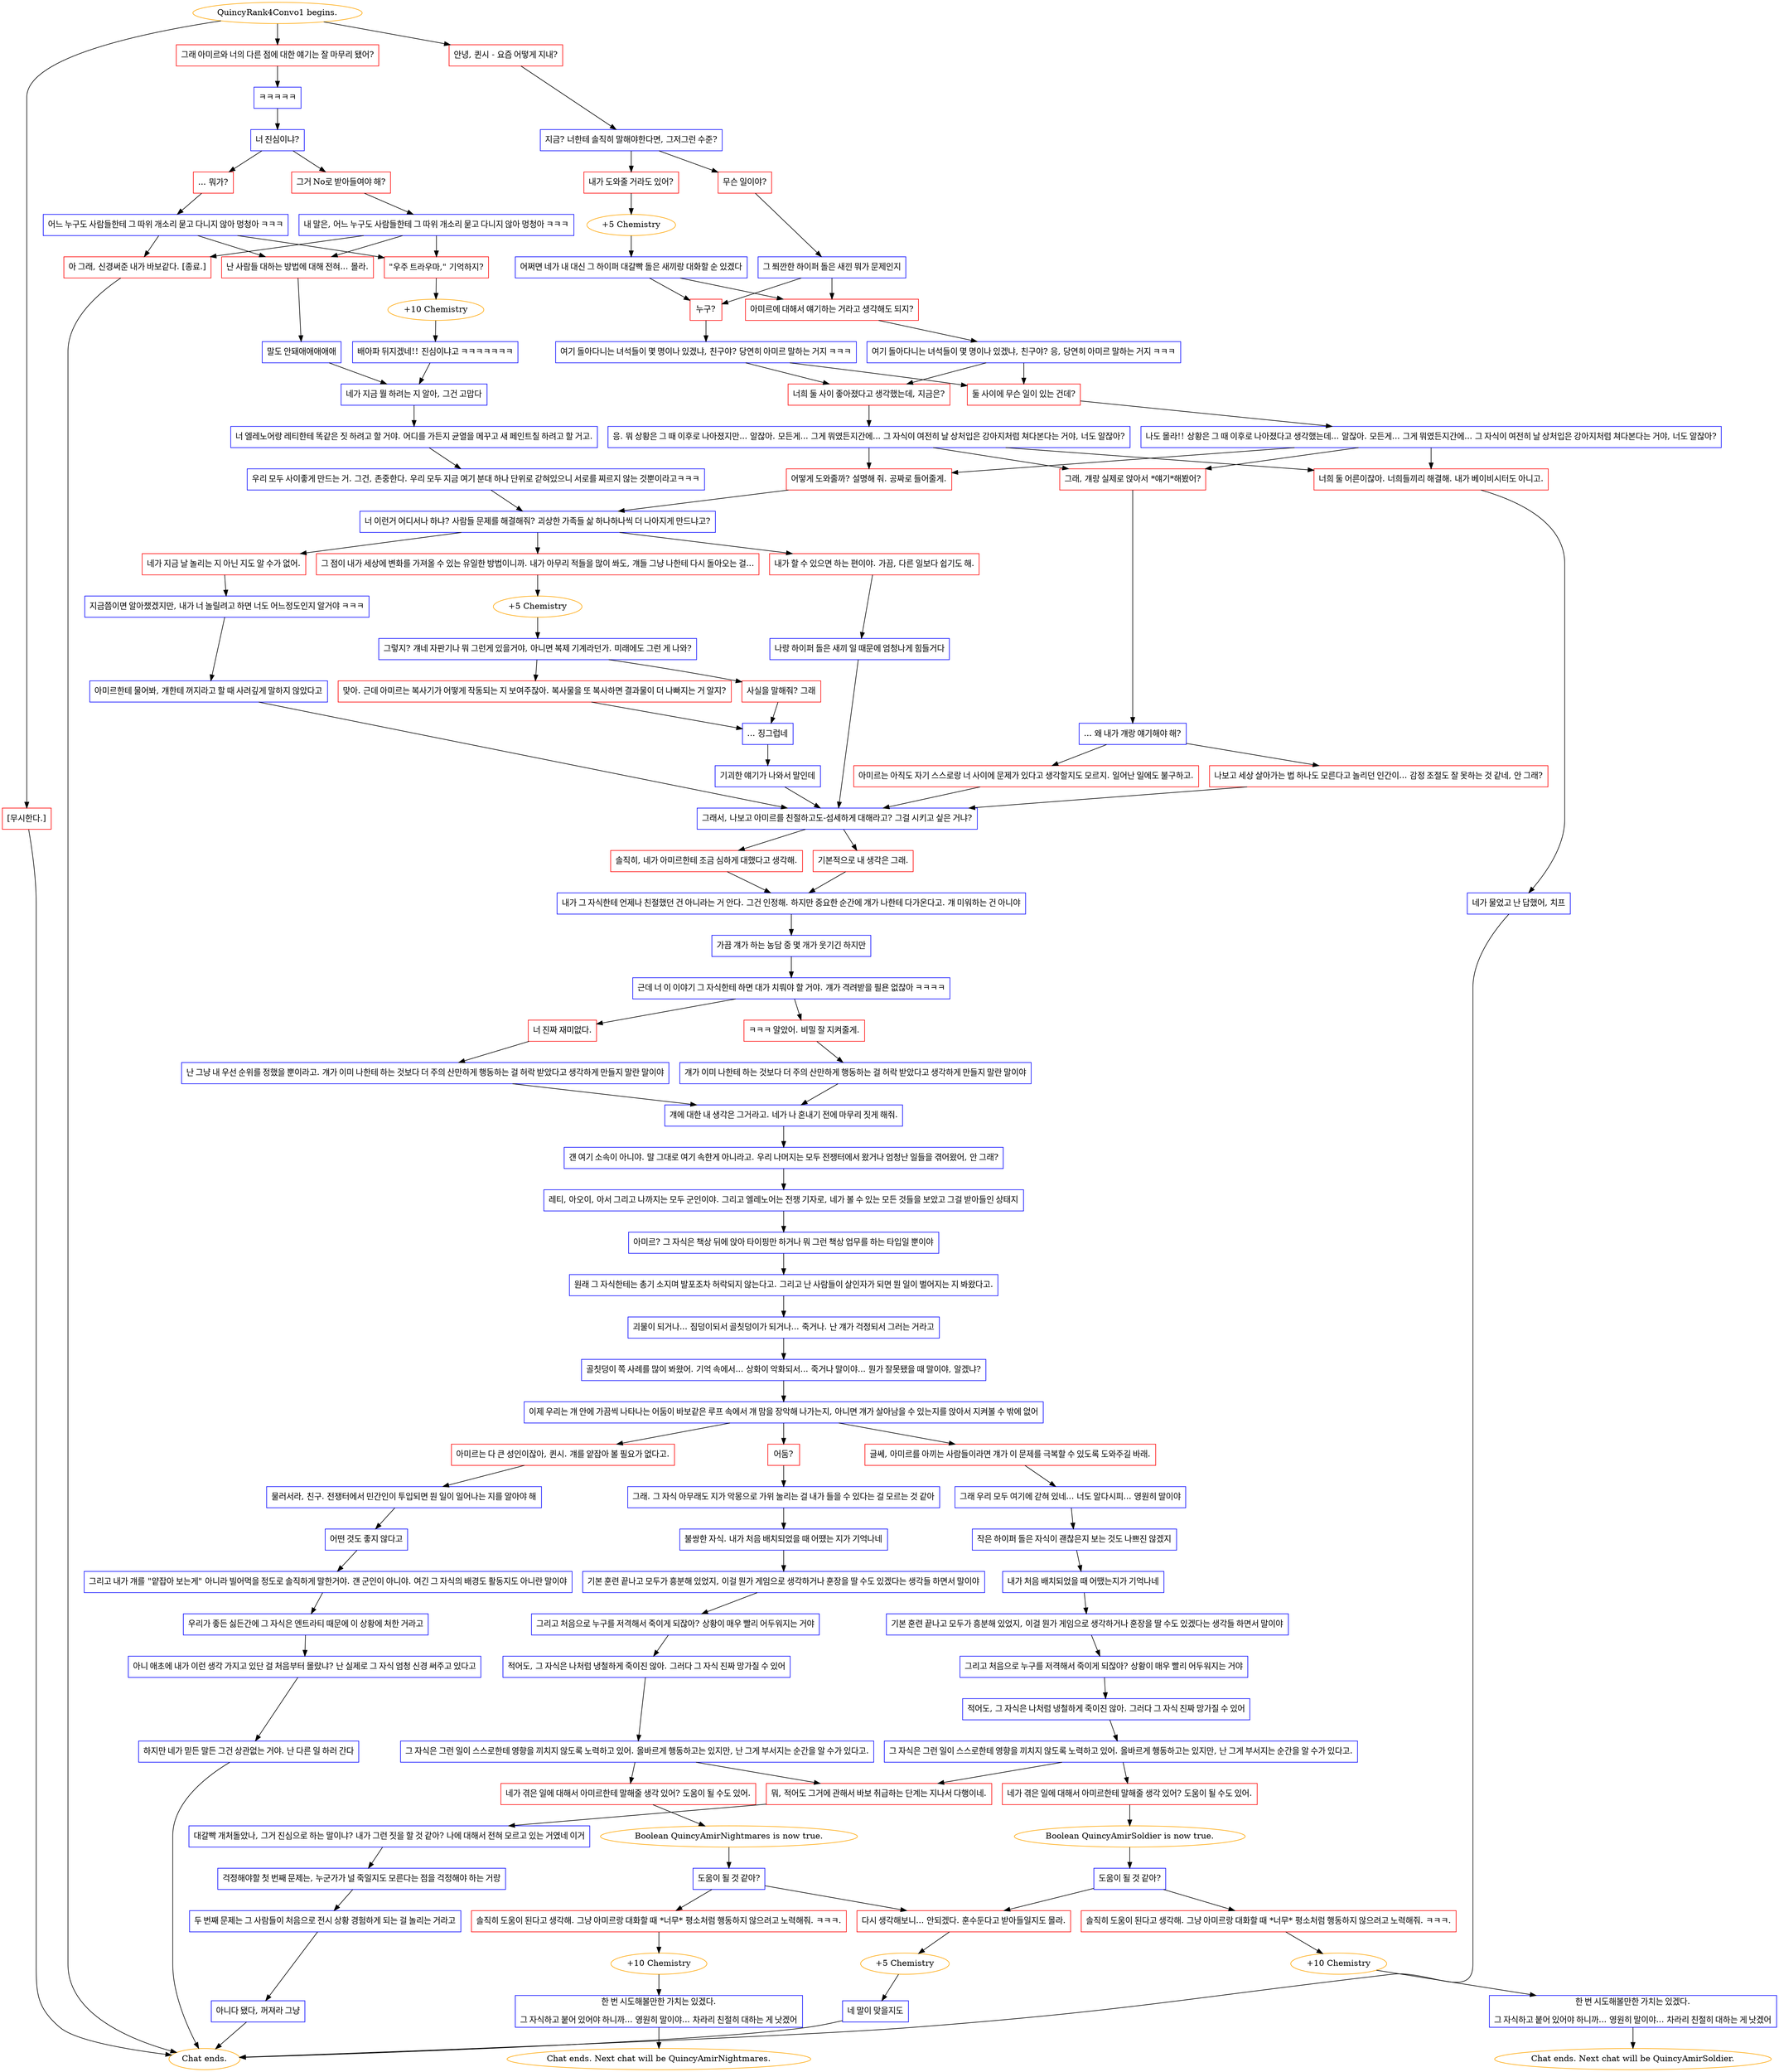digraph {
	"QuincyRank4Convo1 begins." [color=orange];
		"QuincyRank4Convo1 begins." -> j4000185120;
		"QuincyRank4Convo1 begins." -> j936379718;
		"QuincyRank4Convo1 begins." -> j3220779863;
	j4000185120 [label="안녕, 퀸시 - 요즘 어떻게 지내?",shape=box,color=red];
		j4000185120 -> j3328831360;
	j936379718 [label="그래 아미르와 너의 다른 점에 대한 얘기는 잘 마무리 됐어?",shape=box,color=red];
		j936379718 -> j3848602720;
	j3220779863 [label="[무시한다.]",shape=box,color=red];
		j3220779863 -> "Chat ends.";
	j3328831360 [label="지금? 너한테 솔직히 말해야한다면, 그저그런 수준?",shape=box,color=blue];
		j3328831360 -> j1179778107;
		j3328831360 -> j890992254;
	j3848602720 [label="ㅋㅋㅋㅋㅋ",shape=box,color=blue];
		j3848602720 -> j1809901746;
	"Chat ends." [color=orange];
	j1179778107 [label="무슨 일이야?",shape=box,color=red];
		j1179778107 -> j1071535555;
	j890992254 [label="내가 도와줄 거라도 있어?",shape=box,color=red];
		j890992254 -> j1045105162;
	j1809901746 [label="너 진심이냐?",shape=box,color=blue];
		j1809901746 -> j1782194749;
		j1809901746 -> j2433963788;
	j1071535555 [label="그 쬐깐한 하이퍼 돌은 새낀 뭐가 문제인지",shape=box,color=blue];
		j1071535555 -> j3033386827;
		j1071535555 -> j2756228996;
	j1045105162 [label="+5 Chemistry",color=orange];
		j1045105162 -> j3679152257;
	j1782194749 [label="... 뭐가?",shape=box,color=red];
		j1782194749 -> j1304193431;
	j2433963788 [label="그거 No로 받아들여야 해?",shape=box,color=red];
		j2433963788 -> j2753506197;
	j3033386827 [label="아미르에 대해서 얘기하는 거라고 생각해도 되지?",shape=box,color=red];
		j3033386827 -> j2267911616;
	j2756228996 [label="누구?",shape=box,color=red];
		j2756228996 -> j2977846251;
	j3679152257 [label="어쩌면 네가 내 대신 그 하이퍼 대갈빡 돌은 새끼랑 대화할 순 있겠다",shape=box,color=blue];
		j3679152257 -> j3033386827;
		j3679152257 -> j2756228996;
	j1304193431 [label="어느 누구도 사람들한테 그 따위 개소리 묻고 다니지 않아 멍청아 ㅋㅋㅋ",shape=box,color=blue];
		j1304193431 -> j3972266209;
		j1304193431 -> j2738061714;
		j1304193431 -> j1972245754;
	j2753506197 [label="내 말은, 어느 누구도 사람들한테 그 따위 개소리 묻고 다니지 않아 멍청아 ㅋㅋㅋ",shape=box,color=blue];
		j2753506197 -> j3972266209;
		j2753506197 -> j2738061714;
		j2753506197 -> j1972245754;
	j2267911616 [label="여기 돌아다니는 녀석들이 몇 명이나 있겠냐, 친구야? 응, 당연히 아미르 말하는 거지 ㅋㅋㅋ",shape=box,color=blue];
		j2267911616 -> j1740351063;
		j2267911616 -> j3645581713;
	j2977846251 [label="여기 돌아다니는 녀석들이 몇 명이나 있겠냐, 친구야? 당연히 아미르 말하는 거지 ㅋㅋㅋ",shape=box,color=blue];
		j2977846251 -> j1740351063;
		j2977846251 -> j3645581713;
	j3972266209 [label="난 사람들 대하는 방법에 대해 전혀... 몰라.",shape=box,color=red];
		j3972266209 -> j3568587523;
	j2738061714 [label="\"우주 트라우마,\" 기억하지?",shape=box,color=red];
		j2738061714 -> j3705275651;
	j1972245754 [label="아 그래, 신경써준 내가 바보같다. [종료.]",shape=box,color=red];
		j1972245754 -> "Chat ends.";
	j1740351063 [label="너희 둘 사이 좋아졌다고 생각했는데, 지금은?",shape=box,color=red];
		j1740351063 -> j1714773281;
	j3645581713 [label="둘 사이에 무슨 일이 있는 건데?",shape=box,color=red];
		j3645581713 -> j2588804254;
	j3568587523 [label="말도 안돼애애애애애",shape=box,color=blue];
		j3568587523 -> j3019037631;
	j3705275651 [label="+10 Chemistry",color=orange];
		j3705275651 -> j2731259555;
	j1714773281 [label="응. 뭐 상황은 그 때 이후로 나아졌지만... 알잖아. 모든게... 그게 뭐였든지간에... 그 자식이 여전히 날 상처입은 강아지처럼 쳐다본다는 거야, 너도 알잖아?",shape=box,color=blue];
		j1714773281 -> j66375509;
		j1714773281 -> j1595000730;
		j1714773281 -> j642191790;
	j2588804254 [label="나도 몰라!! 상황은 그 때 이후로 나아졌다고 생각했는데... 알잖아. 모든게... 그게 뭐였든지간에... 그 자식이 여전히 날 상처입은 강아지처럼 쳐다본다는 거야, 너도 알잖아?",shape=box,color=blue];
		j2588804254 -> j66375509;
		j2588804254 -> j1595000730;
		j2588804254 -> j642191790;
	j3019037631 [label="네가 지금 뭘 하려는 지 알아, 그건 고맙다",shape=box,color=blue];
		j3019037631 -> j1803953139;
	j2731259555 [label="배아파 뒤지겠네!! 진심이냐고 ㅋㅋㅋㅋㅋㅋㅋ",shape=box,color=blue];
		j2731259555 -> j3019037631;
	j66375509 [label="그래, 걔랑 실제로 앉아서 *얘기*해봤어?",shape=box,color=red];
		j66375509 -> j1102639283;
	j1595000730 [label="너희 둘 어른이잖아. 너희들끼리 해결해. 내가 베이비시터도 아니고.",shape=box,color=red];
		j1595000730 -> j772905505;
	j642191790 [label="어떻게 도와줄까? 설명해 줘. 공짜로 들어줄게.",shape=box,color=red];
		j642191790 -> j108736305;
	j1803953139 [label="너 엘레노어랑 레티한테 똑같은 짓 하려고 할 거야. 어디를 가든지 균열을 메꾸고 새 페인트칠 하려고 할 거고.",shape=box,color=blue];
		j1803953139 -> j3142251081;
	j1102639283 [label="... 왜 내가 걔랑 얘기해야 해?",shape=box,color=blue];
		j1102639283 -> j3722890311;
		j1102639283 -> j3594407389;
	j772905505 [label="네가 물었고 난 답했어, 치프",shape=box,color=blue];
		j772905505 -> "Chat ends.";
	j108736305 [label="너 이런거 어디서나 하냐? 사람들 문제를 해결해줘? 괴상한 가족들 삶 하나하나씩 더 나아지게 만드냐고?",shape=box,color=blue];
		j108736305 -> j570719290;
		j108736305 -> j3218069795;
		j108736305 -> j3668427019;
	j3142251081 [label="우리 모두 사이좋게 만드는 거. 그건, 존중한다. 우리 모두 지금 여기 분대 하나 단위로 갇혀있으니 서로를 찌르지 않는 것뿐이라고ㅋㅋㅋ",shape=box,color=blue];
		j3142251081 -> j108736305;
	j3722890311 [label="아미르는 아직도 자기 스스로랑 너 사이에 문제가 있다고 생각할지도 모르지. 일어난 일에도 불구하고.",shape=box,color=red];
		j3722890311 -> j4027517968;
	j3594407389 [label="나보고 세상 살아가는 법 하나도 모른다고 놀리던 인간이... 감정 조절도 잘 못하는 것 같네, 안 그래?",shape=box,color=red];
		j3594407389 -> j4027517968;
	j570719290 [label="내가 할 수 있으면 하는 편이야. 가끔, 다른 일보다 쉽기도 해.",shape=box,color=red];
		j570719290 -> j156957761;
	j3218069795 [label="네가 지금 날 놀리는 지 아닌 지도 알 수가 없어.",shape=box,color=red];
		j3218069795 -> j2038770868;
	j3668427019 [label="그 점이 내가 세상에 변화를 가져올 수 있는 유일한 방법이니까. 내가 아무리 적들을 많이 쏴도, 걔들 그냥 나한테 다시 돌아오는 걸...",shape=box,color=red];
		j3668427019 -> j777082286;
	j4027517968 [label="그래서, 나보고 아미르를 친절하고도-섬세하게 대해라고? 그걸 시키고 싶은 거냐?",shape=box,color=blue];
		j4027517968 -> j1059670484;
		j4027517968 -> j2386913829;
	j156957761 [label="나랑 하이퍼 돌은 새끼 일 때문에 엄청나게 힘들거다",shape=box,color=blue];
		j156957761 -> j4027517968;
	j2038770868 [label="지금쯤이면 알아챘겠지만, 내가 너 놀릴려고 하면 너도 어느정도인지 알거야 ㅋㅋㅋ",shape=box,color=blue];
		j2038770868 -> j2593156466;
	j777082286 [label="+5 Chemistry",color=orange];
		j777082286 -> j217495009;
	j1059670484 [label="기본적으로 내 생각은 그래.",shape=box,color=red];
		j1059670484 -> j205413794;
	j2386913829 [label="솔직히, 네가 아미르한테 조금 심하게 대했다고 생각해.",shape=box,color=red];
		j2386913829 -> j205413794;
	j2593156466 [label="아미르한테 물어봐, 걔한테 꺼지라고 할 때 사려깊게 말하지 않았다고",shape=box,color=blue];
		j2593156466 -> j4027517968;
	j217495009 [label="그렇지? 걔네 자판기나 뭐 그런게 있을거야, 아니면 복제 기계라던가. 미래에도 그런 게 나와?",shape=box,color=blue];
		j217495009 -> j3545250275;
		j217495009 -> j1855024235;
	j205413794 [label="내가 그 자식한테 언제나 친절했던 건 아니라는 거 안다. 그건 인정해. 하지만 중요한 순간에 걔가 나한테 다가온다고. 걔 미워하는 건 아니야",shape=box,color=blue];
		j205413794 -> j32041990;
	j3545250275 [label="맞아. 근데 아미르는 복사기가 어떻게 작동되는 지 보여주잖아. 복사물을 또 복사하면 결과물이 더 나빠지는 거 알지?",shape=box,color=red];
		j3545250275 -> j3306880468;
	j1855024235 [label="사실을 말해줘? 그래",shape=box,color=red];
		j1855024235 -> j3306880468;
	j32041990 [label="가끔 걔가 하는 농담 중 몇 개가 웃기긴 하지만",shape=box,color=blue];
		j32041990 -> j3614081496;
	j3306880468 [label="... 징그럽네",shape=box,color=blue];
		j3306880468 -> j2866229858;
	j3614081496 [label="근데 너 이 이야기 그 자식한테 하면 대가 치뤄야 할 거야. 걔가 격려받을 필욘 없잖아 ㅋㅋㅋㅋ",shape=box,color=blue];
		j3614081496 -> j2853500588;
		j3614081496 -> j3286987589;
	j2866229858 [label="기괴한 얘기가 나와서 말인데",shape=box,color=blue];
		j2866229858 -> j4027517968;
	j2853500588 [label="ㅋㅋㅋ 알았어. 비밀 잘 지켜줄게.",shape=box,color=red];
		j2853500588 -> j1946573547;
	j3286987589 [label="너 진짜 재미없다.",shape=box,color=red];
		j3286987589 -> j3175617278;
	j1946573547 [label="걔가 이미 나한테 하는 것보다 더 주의 산만하게 행동하는 걸 허락 받았다고 생각하게 만들지 말란 말이야",shape=box,color=blue];
		j1946573547 -> j2809862959;
	j3175617278 [label="난 그냥 내 우선 순위를 정했을 뿐이라고. 걔가 이미 나한테 하는 것보다 더 주의 산만하게 행동하는 걸 허락 받았다고 생각하게 만들지 말란 말이야",shape=box,color=blue];
		j3175617278 -> j2809862959;
	j2809862959 [label="걔에 대한 내 생각은 그거라고. 네가 나 혼내기 전에 마무리 짓게 해줘.",shape=box,color=blue];
		j2809862959 -> j3886760382;
	j3886760382 [label="걘 여기 소속이 아니야. 말 그대로 여기 속한게 아니라고. 우리 나머지는 모두 전쟁터에서 왔거나 엄청난 일들을 겪어왔어, 안 그래?",shape=box,color=blue];
		j3886760382 -> j714437413;
	j714437413 [label="레티, 아오이, 아서 그리고 나까지는 모두 군인이야. 그리고 엘레노어는 전쟁 기자로, 네가 볼 수 있는 모든 것들을 보았고 그걸 받아들인 상태지",shape=box,color=blue];
		j714437413 -> j1707713938;
	j1707713938 [label="아미르? 그 자식은 책상 뒤에 앉아 타이핑만 하거나 뭐 그런 책상 업무를 하는 타입일 뿐이야",shape=box,color=blue];
		j1707713938 -> j2339344728;
	j2339344728 [label="원래 그 자식한테는 총기 소지며 발포조차 허락되지 않는다고. 그리고 난 사람들이 살인자가 되면 뭔 일이 벌어지는 지 봐왔다고.",shape=box,color=blue];
		j2339344728 -> j3016819995;
	j3016819995 [label="괴물이 되거나... 짐덩이되서 골칫덩이가 되거나... 죽거나. 난 걔가 걱정되서 그러는 거라고",shape=box,color=blue];
		j3016819995 -> j306045809;
	j306045809 [label="골칫덩이 쪽 사례를 많이 봐왔어. 기억 속에서... 상화이 악화되서... 죽거나 말이야... 뭔가 잘못됐을 때 말이야, 알겠냐?",shape=box,color=blue];
		j306045809 -> j2584067637;
	j2584067637 [label="이제 우리는 걔 안에 가끔씩 나타나는 어둠이 바보같은 루프 속에서 걔 맘을 장악해 나가는지, 아니면 걔가 살아남을 수 있는지를 앉아서 지켜볼 수 밖에 없어",shape=box,color=blue];
		j2584067637 -> j614199018;
		j2584067637 -> j3842992898;
		j2584067637 -> j2049500167;
	j614199018 [label="글쎄, 아미르를 아끼는 사람들이라면 걔가 이 문제를 극복할 수 있도록 도와주길 바래.",shape=box,color=red];
		j614199018 -> j142311797;
	j3842992898 [label="어둠?",shape=box,color=red];
		j3842992898 -> j1560808126;
	j2049500167 [label="아미르는 다 큰 성인이잖아, 퀸시. 걔를 얕잡아 볼 필요가 없다고.",shape=box,color=red];
		j2049500167 -> j2396733680;
	j142311797 [label="그래 우리 모두 여기에 갇혀 있네... 너도 알다시피... 영원히 말이야",shape=box,color=blue];
		j142311797 -> j3934607669;
	j1560808126 [label="그래. 그 자식 아무래도 지가 악몽으로 가위 눌리는 걸 내가 들을 수 있다는 걸 모르는 것 같아",shape=box,color=blue];
		j1560808126 -> j531314953;
	j2396733680 [label="물러서라, 친구. 전쟁터에서 민간인이 투입되면 뭔 일이 일어나는 지를 알아야 해",shape=box,color=blue];
		j2396733680 -> j2516607825;
	j3934607669 [label="작은 하이퍼 돌은 자식이 괜찮은지 보는 것도 나쁘진 않겠지",shape=box,color=blue];
		j3934607669 -> j2369690391;
	j531314953 [label="불쌍한 자식. 내가 처음 배치되었을 때 어땠는 지가 기억나네",shape=box,color=blue];
		j531314953 -> j3327956929;
	j2516607825 [label="어떤 것도 좋지 않다고",shape=box,color=blue];
		j2516607825 -> j2700453411;
	j2369690391 [label="내가 처음 배치되었을 때 어땠는지가 기억나네",shape=box,color=blue];
		j2369690391 -> j861550755;
	j3327956929 [label="기본 훈련 끝나고 모두가 흥분해 있었지, 이걸 뭔가 게임으로 생각하거나 훈장을 딸 수도 있겠다는 생각들 하면서 말이야",shape=box,color=blue];
		j3327956929 -> j819589780;
	j2700453411 [label="그리고 내가 걔를 \"얕잡아 보는게\" 아니라 빌어먹을 정도로 솔직하게 말한거야. 걘 군인이 아니야. 여긴 그 자식의 배경도 활동지도 아니란 말이야",shape=box,color=blue];
		j2700453411 -> j3547722186;
	j861550755 [label="기본 훈련 끝나고 모두가 흥분해 있었지, 이걸 뭔가 게임으로 생각하거나 훈장을 딸 수도 있겠다는 생각들 하면서 말이야",shape=box,color=blue];
		j861550755 -> j3662804941;
	j819589780 [label="그리고 처음으로 누구를 저격해서 죽이게 되잖아? 상황이 매우 빨리 어두워지는 거야",shape=box,color=blue];
		j819589780 -> j3632453715;
	j3547722186 [label="우리가 좋든 싫든간에 그 자식은 엔트라티 때문에 이 상황에 처한 거라고",shape=box,color=blue];
		j3547722186 -> j3494847825;
	j3662804941 [label="그리고 처음으로 누구를 저격해서 죽이게 되잖아? 상황이 매우 빨리 어두워지는 거야",shape=box,color=blue];
		j3662804941 -> j3351907853;
	j3632453715 [label="적어도, 그 자식은 나처럼 냉철하게 죽이진 않아. 그러다 그 자식 진짜 망가질 수 있어",shape=box,color=blue];
		j3632453715 -> j466645761;
	j3494847825 [label="아니 애초에 내가 이런 생각 가지고 있단 걸 처음부터 몰랐냐? 난 실제로 그 자식 엄청 신경 써주고 있다고",shape=box,color=blue];
		j3494847825 -> j1385710799;
	j3351907853 [label="적어도, 그 자식은 나처럼 냉철하게 죽이진 않아. 그러다 그 자식 진짜 망가질 수 있어",shape=box,color=blue];
		j3351907853 -> j882599902;
	j466645761 [label="그 자식은 그런 일이 스스로한테 영향을 끼치지 않도록 노력하고 있어. 올바르게 행동하고는 있지만, 난 그게 부서지는 순간을 알 수가 있다고.",shape=box,color=blue];
		j466645761 -> j279366860;
		j466645761 -> j3101571529;
	j1385710799 [label="하지만 네가 믿든 말든 그건 상관없는 거야. 난 다른 일 하러 간다",shape=box,color=blue];
		j1385710799 -> "Chat ends.";
	j882599902 [label="그 자식은 그런 일이 스스로한테 영향을 끼치지 않도록 노력하고 있어. 올바르게 행동하고는 있지만, 난 그게 부서지는 순간을 알 수가 있다고.",shape=box,color=blue];
		j882599902 -> j150152569;
		j882599902 -> j3101571529;
	j279366860 [label="네가 겪은 일에 대해서 아미르한테 말해줄 생각 있어? 도움이 될 수도 있어.",shape=box,color=red];
		j279366860 -> j3494282799;
	j3101571529 [label="뭐, 적어도 그거에 관해서 바보 취급하는 단계는 지나서 다행이네.",shape=box,color=red];
		j3101571529 -> j3449109561;
	j150152569 [label="네가 겪은 일에 대해서 아미르한테 말해줄 생각 있어? 도움이 될 수도 있어.",shape=box,color=red];
		j150152569 -> j1020327848;
	j3494282799 [label="Boolean QuincyAmirNightmares is now true.",color=orange];
		j3494282799 -> j2972531311;
	j3449109561 [label="대갈빡 개처돌았나, 그거 진심으로 하는 말이냐? 내가 그런 짓을 할 것 같아? 나에 대해서 전혀 모르고 있는 거였네 이거",shape=box,color=blue];
		j3449109561 -> j556036024;
	j1020327848 [label="Boolean QuincyAmirSoldier is now true.",color=orange];
		j1020327848 -> j3980675519;
	j2972531311 [label="도움이 될 것 같아?",shape=box,color=blue];
		j2972531311 -> j3506416068;
		j2972531311 -> j2379686808;
	j556036024 [label="걱정해야할 첫 번째 문제는, 누군가가 널 죽일지도 모른다는 점을 걱정해야 하는 거랑",shape=box,color=blue];
		j556036024 -> j1525062064;
	j3980675519 [label="도움이 될 것 같아?",shape=box,color=blue];
		j3980675519 -> j3788238492;
		j3980675519 -> j2379686808;
	j3506416068 [label="솔직히 도움이 된다고 생각해. 그냥 아미르랑 대화할 때 *너무* 평소처럼 행동하지 않으려고 노력해줘. ㅋㅋㅋ.",shape=box,color=red];
		j3506416068 -> j1763758819;
	j2379686808 [label="다시 생각해보니... 안되겠다. 훈수둔다고 받아들일지도 몰라.",shape=box,color=red];
		j2379686808 -> j1577285745;
	j1525062064 [label="두 번째 문제는 그 사람들이 처음으로 전시 상황 경험하게 되는 걸 놀리는 거라고",shape=box,color=blue];
		j1525062064 -> j3754569521;
	j3788238492 [label="솔직히 도움이 된다고 생각해. 그냥 아미르랑 대화할 때 *너무* 평소처럼 행동하지 않으려고 노력해줘. ㅋㅋㅋ.",shape=box,color=red];
		j3788238492 -> j4176513981;
	j1763758819 [label="+10 Chemistry",color=orange];
		j1763758819 -> j744612228;
	j1577285745 [label="+5 Chemistry",color=orange];
		j1577285745 -> j1626148007;
	j3754569521 [label="아니다 됐다, 꺼져라 그냥",shape=box,color=blue];
		j3754569521 -> "Chat ends.";
	j4176513981 [label="+10 Chemistry",color=orange];
		j4176513981 -> j2298946439;
	j744612228 [label="한 번 시도해볼만한 가치는 있겠다.
그 자식하고 붙어 있어야 하니까... 영원히 말이야... 차라리 친절히 대하는 게 낫겠어",shape=box,color=blue];
		j744612228 -> "Chat ends. Next chat will be QuincyAmirNightmares.";
	j1626148007 [label="네 말이 맞을지도",shape=box,color=blue];
		j1626148007 -> "Chat ends.";
	j2298946439 [label="한 번 시도해볼만한 가치는 있겠다.
그 자식하고 붙어 있어야 하니까... 영원히 말이야... 차라리 친절히 대하는 게 낫겠어",shape=box,color=blue];
		j2298946439 -> "Chat ends. Next chat will be QuincyAmirSoldier.";
	"Chat ends. Next chat will be QuincyAmirNightmares." [color=orange];
	"Chat ends. Next chat will be QuincyAmirSoldier." [color=orange];
}